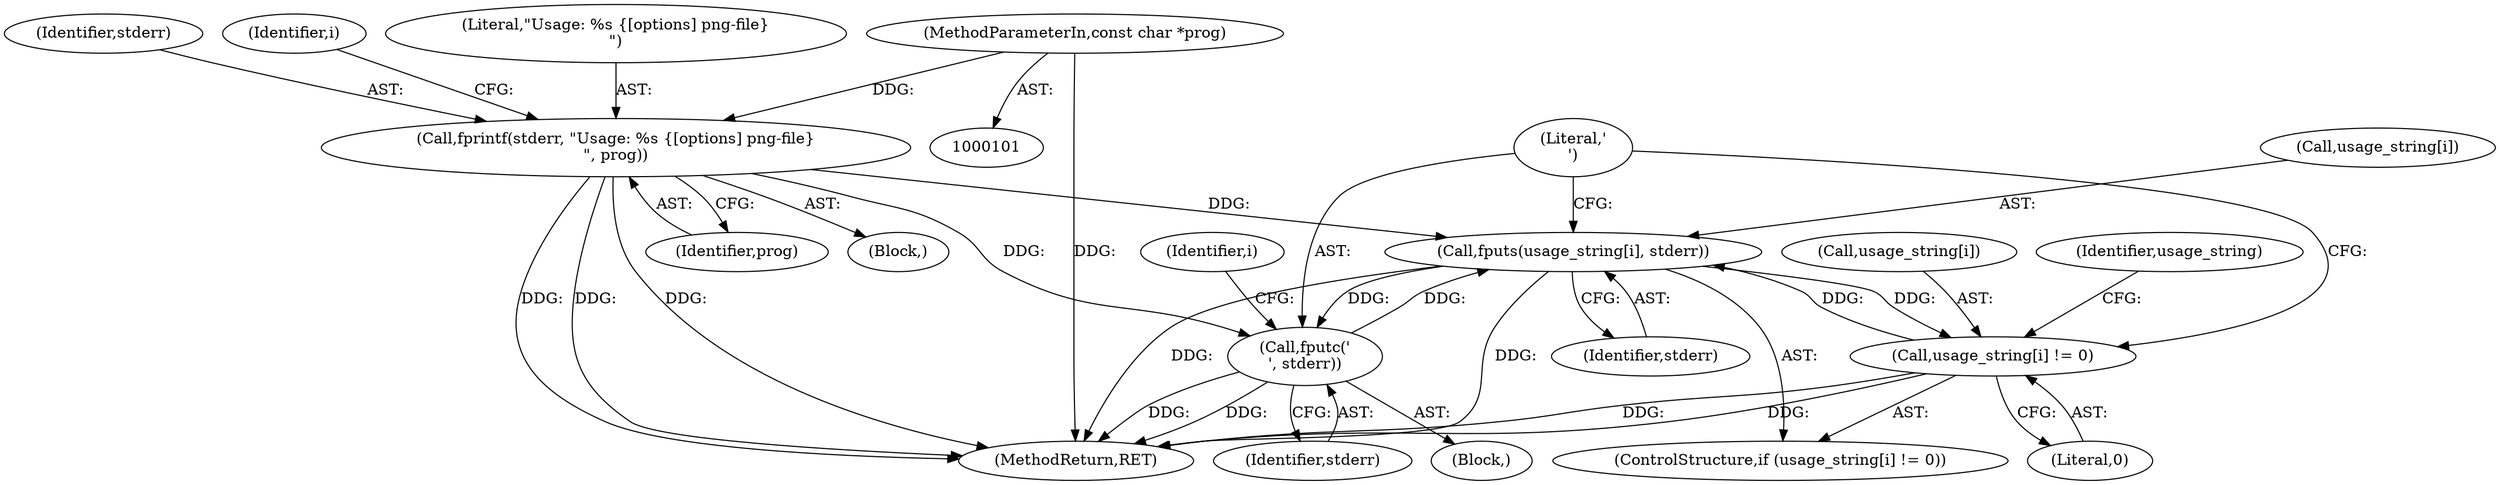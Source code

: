 digraph "0_Android_9d4853418ab2f754c2b63e091c29c5529b8b86ca_173@API" {
"1000106" [label="(Call,fprintf(stderr, \"Usage: %s {[options] png-file}\n\", prog))"];
"1000102" [label="(MethodParameterIn,const char *prog)"];
"1000132" [label="(Call,fputs(usage_string[i], stderr))"];
"1000127" [label="(Call,usage_string[i] != 0)"];
"1000137" [label="(Call,fputc('\n', stderr))"];
"1000133" [label="(Call,usage_string[i])"];
"1000124" [label="(Identifier,i)"];
"1000137" [label="(Call,fputc('\n', stderr))"];
"1000128" [label="(Call,usage_string[i])"];
"1000134" [label="(Identifier,usage_string)"];
"1000125" [label="(Block,)"];
"1000142" [label="(MethodReturn,RET)"];
"1000138" [label="(Literal,'\n')"];
"1000127" [label="(Call,usage_string[i] != 0)"];
"1000108" [label="(Literal,\"Usage: %s {[options] png-file}\n\")"];
"1000126" [label="(ControlStructure,if (usage_string[i] != 0))"];
"1000107" [label="(Identifier,stderr)"];
"1000103" [label="(Block,)"];
"1000106" [label="(Call,fprintf(stderr, \"Usage: %s {[options] png-file}\n\", prog))"];
"1000112" [label="(Identifier,i)"];
"1000139" [label="(Identifier,stderr)"];
"1000102" [label="(MethodParameterIn,const char *prog)"];
"1000109" [label="(Identifier,prog)"];
"1000132" [label="(Call,fputs(usage_string[i], stderr))"];
"1000131" [label="(Literal,0)"];
"1000136" [label="(Identifier,stderr)"];
"1000106" -> "1000103"  [label="AST: "];
"1000106" -> "1000109"  [label="CFG: "];
"1000107" -> "1000106"  [label="AST: "];
"1000108" -> "1000106"  [label="AST: "];
"1000109" -> "1000106"  [label="AST: "];
"1000112" -> "1000106"  [label="CFG: "];
"1000106" -> "1000142"  [label="DDG: "];
"1000106" -> "1000142"  [label="DDG: "];
"1000106" -> "1000142"  [label="DDG: "];
"1000102" -> "1000106"  [label="DDG: "];
"1000106" -> "1000132"  [label="DDG: "];
"1000106" -> "1000137"  [label="DDG: "];
"1000102" -> "1000101"  [label="AST: "];
"1000102" -> "1000142"  [label="DDG: "];
"1000132" -> "1000126"  [label="AST: "];
"1000132" -> "1000136"  [label="CFG: "];
"1000133" -> "1000132"  [label="AST: "];
"1000136" -> "1000132"  [label="AST: "];
"1000138" -> "1000132"  [label="CFG: "];
"1000132" -> "1000142"  [label="DDG: "];
"1000132" -> "1000142"  [label="DDG: "];
"1000132" -> "1000127"  [label="DDG: "];
"1000127" -> "1000132"  [label="DDG: "];
"1000137" -> "1000132"  [label="DDG: "];
"1000132" -> "1000137"  [label="DDG: "];
"1000127" -> "1000126"  [label="AST: "];
"1000127" -> "1000131"  [label="CFG: "];
"1000128" -> "1000127"  [label="AST: "];
"1000131" -> "1000127"  [label="AST: "];
"1000134" -> "1000127"  [label="CFG: "];
"1000138" -> "1000127"  [label="CFG: "];
"1000127" -> "1000142"  [label="DDG: "];
"1000127" -> "1000142"  [label="DDG: "];
"1000137" -> "1000125"  [label="AST: "];
"1000137" -> "1000139"  [label="CFG: "];
"1000138" -> "1000137"  [label="AST: "];
"1000139" -> "1000137"  [label="AST: "];
"1000124" -> "1000137"  [label="CFG: "];
"1000137" -> "1000142"  [label="DDG: "];
"1000137" -> "1000142"  [label="DDG: "];
}
